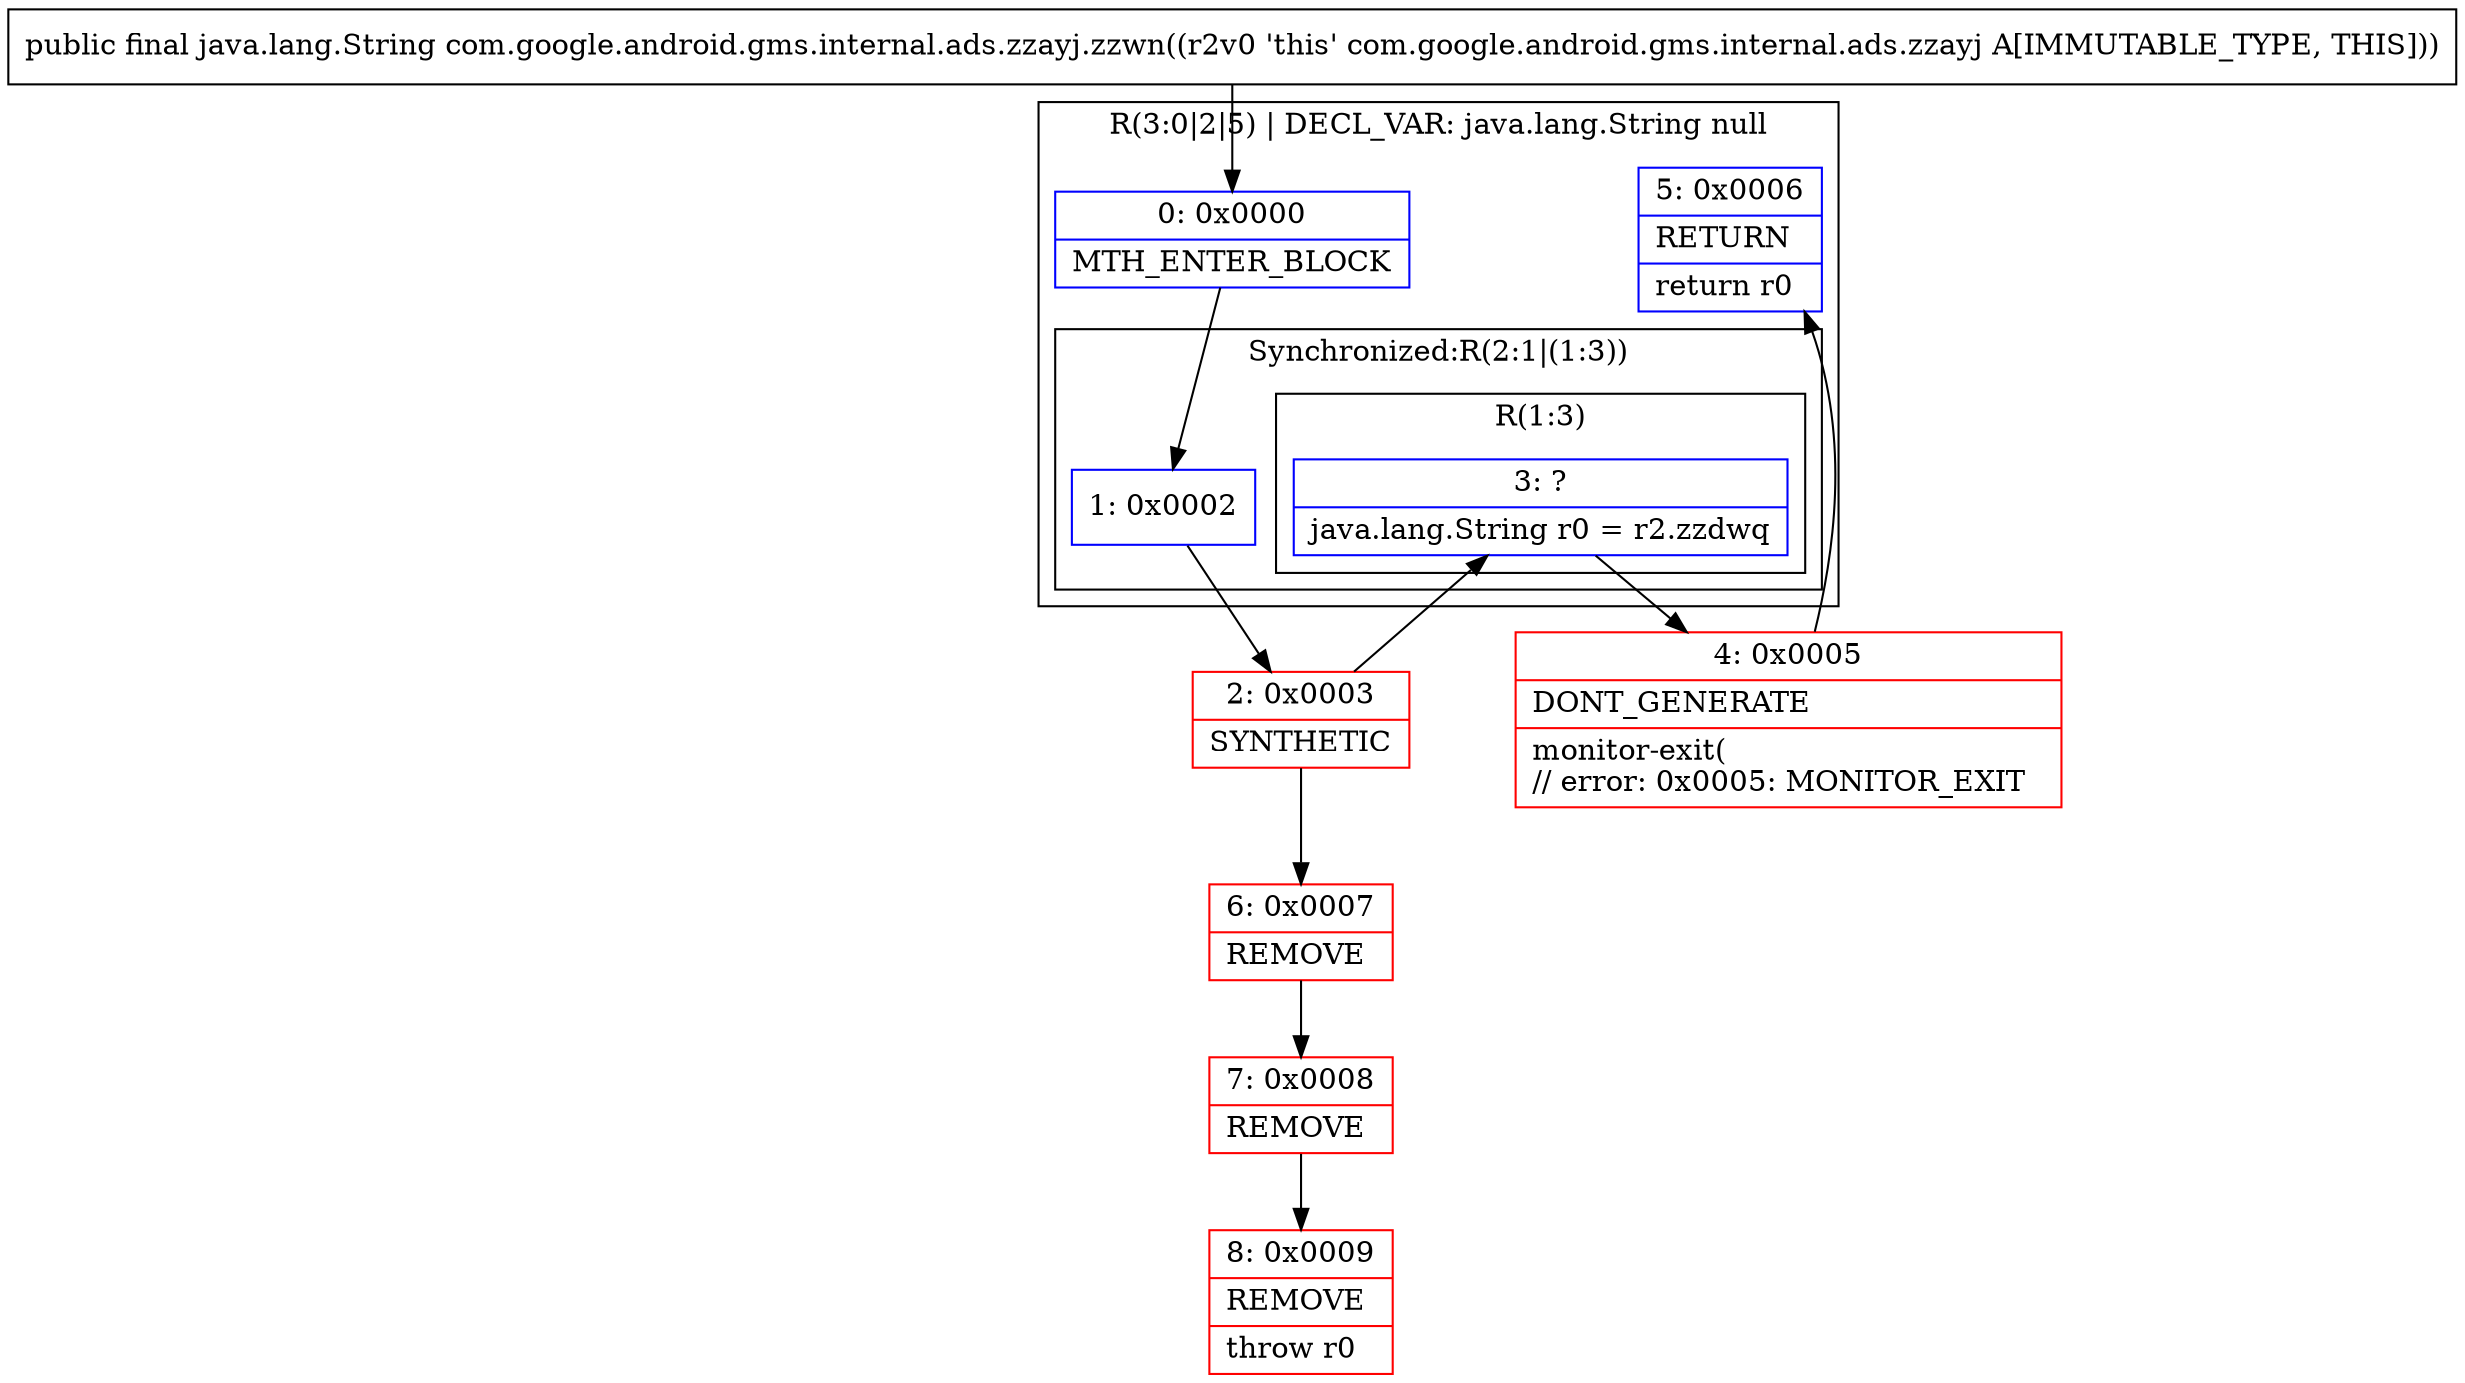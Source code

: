 digraph "CFG forcom.google.android.gms.internal.ads.zzayj.zzwn()Ljava\/lang\/String;" {
subgraph cluster_Region_1712462565 {
label = "R(3:0|2|5) | DECL_VAR: java.lang.String null\l";
node [shape=record,color=blue];
Node_0 [shape=record,label="{0\:\ 0x0000|MTH_ENTER_BLOCK\l}"];
subgraph cluster_SynchronizedRegion_619258555 {
label = "Synchronized:R(2:1|(1:3))";
node [shape=record,color=blue];
Node_1 [shape=record,label="{1\:\ 0x0002}"];
subgraph cluster_Region_1572194305 {
label = "R(1:3)";
node [shape=record,color=blue];
Node_3 [shape=record,label="{3\:\ ?|java.lang.String r0 = r2.zzdwq\l}"];
}
}
Node_5 [shape=record,label="{5\:\ 0x0006|RETURN\l|return r0\l}"];
}
Node_2 [shape=record,color=red,label="{2\:\ 0x0003|SYNTHETIC\l}"];
Node_4 [shape=record,color=red,label="{4\:\ 0x0005|DONT_GENERATE\l|monitor\-exit(\l\/\/ error: 0x0005: MONITOR_EXIT  \l}"];
Node_6 [shape=record,color=red,label="{6\:\ 0x0007|REMOVE\l}"];
Node_7 [shape=record,color=red,label="{7\:\ 0x0008|REMOVE\l}"];
Node_8 [shape=record,color=red,label="{8\:\ 0x0009|REMOVE\l|throw r0\l}"];
MethodNode[shape=record,label="{public final java.lang.String com.google.android.gms.internal.ads.zzayj.zzwn((r2v0 'this' com.google.android.gms.internal.ads.zzayj A[IMMUTABLE_TYPE, THIS])) }"];
MethodNode -> Node_0;
Node_0 -> Node_1;
Node_1 -> Node_2;
Node_3 -> Node_4;
Node_2 -> Node_3;
Node_2 -> Node_6;
Node_4 -> Node_5;
Node_6 -> Node_7;
Node_7 -> Node_8;
}

